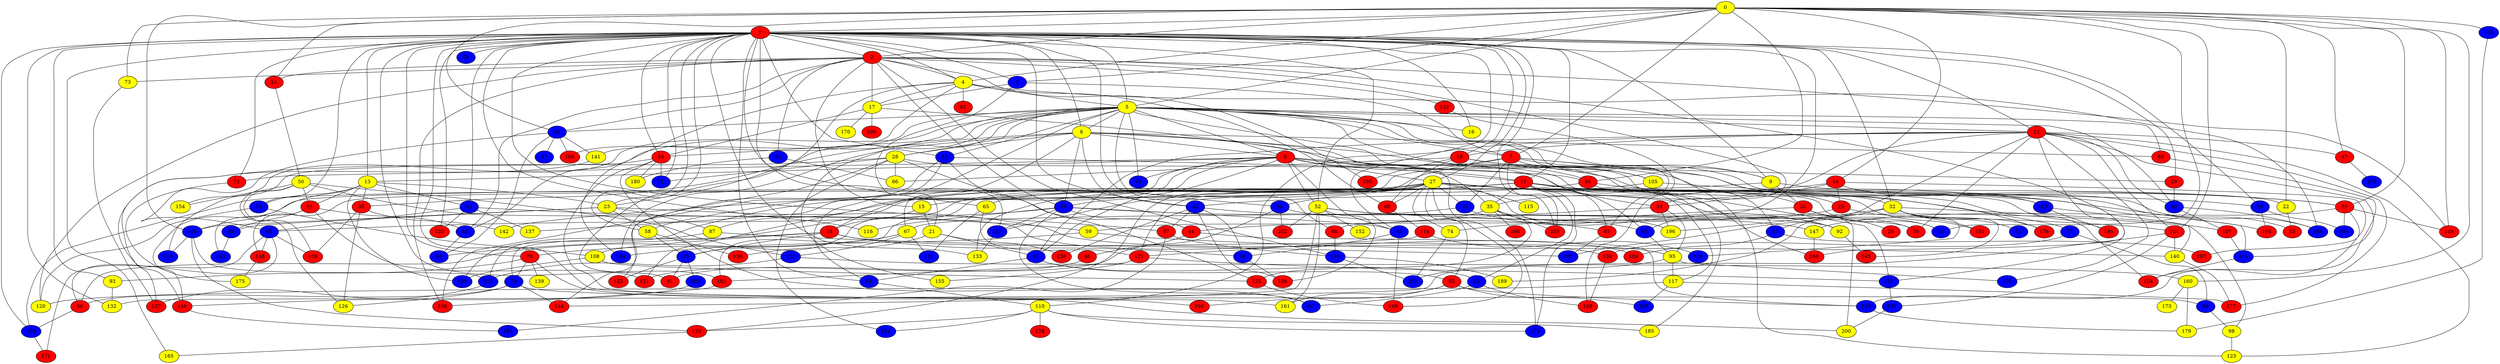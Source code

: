 graph {
0 [style = filled fillcolor = yellow];
1 [style = filled fillcolor = red];
2 [style = filled fillcolor = red];
3 [style = filled fillcolor = blue];
4 [style = filled fillcolor = yellow];
5 [style = filled fillcolor = yellow];
6 [style = filled fillcolor = yellow];
7 [style = filled fillcolor = red];
8 [style = filled fillcolor = red];
9 [style = filled fillcolor = yellow];
10 [style = filled fillcolor = blue];
11 [style = filled fillcolor = red];
12 [style = filled fillcolor = red];
13 [style = filled fillcolor = yellow];
14 [style = filled fillcolor = red];
15 [style = filled fillcolor = yellow];
16 [style = filled fillcolor = yellow];
17 [style = filled fillcolor = yellow];
18 [style = filled fillcolor = red];
19 [style = filled fillcolor = red];
20 [style = filled fillcolor = red];
21 [style = filled fillcolor = yellow];
22 [style = filled fillcolor = yellow];
23 [style = filled fillcolor = yellow];
24 [style = filled fillcolor = red];
25 [style = filled fillcolor = red];
26 [style = filled fillcolor = red];
27 [style = filled fillcolor = yellow];
28 [style = filled fillcolor = yellow];
29 [style = filled fillcolor = red];
30 [style = filled fillcolor = blue];
31 [style = filled fillcolor = blue];
32 [style = filled fillcolor = yellow];
33 [style = filled fillcolor = blue];
34 [style = filled fillcolor = red];
35 [style = filled fillcolor = yellow];
36 [style = filled fillcolor = blue];
37 [style = filled fillcolor = blue];
38 [style = filled fillcolor = blue];
39 [style = filled fillcolor = red];
40 [style = filled fillcolor = blue];
41 [style = filled fillcolor = blue];
42 [style = filled fillcolor = blue];
43 [style = filled fillcolor = blue];
44 [style = filled fillcolor = red];
45 [style = filled fillcolor = blue];
46 [style = filled fillcolor = red];
47 [style = filled fillcolor = red];
48 [style = filled fillcolor = blue];
49 [style = filled fillcolor = blue];
50 [style = filled fillcolor = yellow];
51 [style = filled fillcolor = blue];
52 [style = filled fillcolor = yellow];
53 [style = filled fillcolor = red];
54 [style = filled fillcolor = red];
55 [style = filled fillcolor = red];
56 [style = filled fillcolor = red];
57 [style = filled fillcolor = red];
58 [style = filled fillcolor = yellow];
59 [style = filled fillcolor = yellow];
60 [style = filled fillcolor = red];
61 [style = filled fillcolor = red];
62 [style = filled fillcolor = blue];
63 [style = filled fillcolor = blue];
64 [style = filled fillcolor = blue];
65 [style = filled fillcolor = yellow];
66 [style = filled fillcolor = yellow];
67 [style = filled fillcolor = yellow];
68 [style = filled fillcolor = blue];
69 [style = filled fillcolor = blue];
70 [style = filled fillcolor = red];
71 [style = filled fillcolor = blue];
72 [style = filled fillcolor = red];
73 [style = filled fillcolor = yellow];
74 [style = filled fillcolor = yellow];
75 [style = filled fillcolor = blue];
76 [style = filled fillcolor = red];
77 [style = filled fillcolor = blue];
78 [style = filled fillcolor = blue];
79 [style = filled fillcolor = blue];
80 [style = filled fillcolor = red];
81 [style = filled fillcolor = red];
82 [style = filled fillcolor = red];
83 [style = filled fillcolor = red];
84 [style = filled fillcolor = blue];
85 [style = filled fillcolor = blue];
86 [style = filled fillcolor = red];
87 [style = filled fillcolor = yellow];
88 [style = filled fillcolor = red];
89 [style = filled fillcolor = blue];
90 [style = filled fillcolor = blue];
91 [style = filled fillcolor = red];
92 [style = filled fillcolor = yellow];
93 [style = filled fillcolor = yellow];
94 [style = filled fillcolor = blue];
95 [style = filled fillcolor = yellow];
96 [style = filled fillcolor = blue];
97 [style = filled fillcolor = blue];
98 [style = filled fillcolor = yellow];
99 [style = filled fillcolor = blue];
100 [style = filled fillcolor = blue];
101 [style = filled fillcolor = red];
102 [style = filled fillcolor = blue];
103 [style = filled fillcolor = blue];
104 [style = filled fillcolor = red];
105 [style = filled fillcolor = yellow];
106 [style = filled fillcolor = red];
107 [style = filled fillcolor = red];
108 [style = filled fillcolor = yellow];
109 [style = filled fillcolor = red];
110 [style = filled fillcolor = yellow];
111 [style = filled fillcolor = blue];
112 [style = filled fillcolor = blue];
113 [style = filled fillcolor = blue];
114 [style = filled fillcolor = red];
115 [style = filled fillcolor = yellow];
116 [style = filled fillcolor = yellow];
117 [style = filled fillcolor = yellow];
118 [style = filled fillcolor = blue];
119 [style = filled fillcolor = blue];
120 [style = filled fillcolor = yellow];
121 [style = filled fillcolor = red];
122 [style = filled fillcolor = red];
123 [style = filled fillcolor = yellow];
124 [style = filled fillcolor = red];
125 [style = filled fillcolor = red];
126 [style = filled fillcolor = yellow];
127 [style = filled fillcolor = blue];
128 [style = filled fillcolor = red];
129 [style = filled fillcolor = red];
130 [style = filled fillcolor = blue];
131 [style = filled fillcolor = red];
132 [style = filled fillcolor = yellow];
133 [style = filled fillcolor = yellow];
134 [style = filled fillcolor = red];
135 [style = filled fillcolor = red];
136 [style = filled fillcolor = red];
137 [style = filled fillcolor = yellow];
138 [style = filled fillcolor = red];
139 [style = filled fillcolor = yellow];
140 [style = filled fillcolor = yellow];
141 [style = filled fillcolor = yellow];
142 [style = filled fillcolor = yellow];
143 [style = filled fillcolor = blue];
144 [style = filled fillcolor = red];
145 [style = filled fillcolor = red];
146 [style = filled fillcolor = red];
147 [style = filled fillcolor = yellow];
148 [style = filled fillcolor = red];
149 [style = filled fillcolor = red];
150 [style = filled fillcolor = blue];
151 [style = filled fillcolor = blue];
152 [style = filled fillcolor = yellow];
153 [style = filled fillcolor = red];
154 [style = filled fillcolor = yellow];
155 [style = filled fillcolor = yellow];
156 [style = filled fillcolor = red];
157 [style = filled fillcolor = red];
158 [style = filled fillcolor = blue];
159 [style = filled fillcolor = blue];
160 [style = filled fillcolor = yellow];
161 [style = filled fillcolor = yellow];
162 [style = filled fillcolor = blue];
163 [style = filled fillcolor = blue];
164 [style = filled fillcolor = red];
165 [style = filled fillcolor = yellow];
166 [style = filled fillcolor = red];
167 [style = filled fillcolor = blue];
168 [style = filled fillcolor = red];
169 [style = filled fillcolor = red];
170 [style = filled fillcolor = yellow];
171 [style = filled fillcolor = red];
172 [style = filled fillcolor = blue];
173 [style = filled fillcolor = yellow];
174 [style = filled fillcolor = blue];
175 [style = filled fillcolor = yellow];
176 [style = filled fillcolor = red];
177 [style = filled fillcolor = red];
178 [style = filled fillcolor = blue];
179 [style = filled fillcolor = yellow];
180 [style = filled fillcolor = yellow];
181 [style = filled fillcolor = blue];
182 [style = filled fillcolor = red];
183 [style = filled fillcolor = red];
184 [style = filled fillcolor = blue];
185 [style = filled fillcolor = yellow];
186 [style = filled fillcolor = red];
187 [style = filled fillcolor = blue];
188 [style = filled fillcolor = blue];
189 [style = filled fillcolor = yellow];
190 [style = filled fillcolor = red];
191 [style = filled fillcolor = blue];
192 [style = filled fillcolor = red];
193 [style = filled fillcolor = blue];
194 [style = filled fillcolor = red];
195 [style = filled fillcolor = blue];
196 [style = filled fillcolor = yellow];
197 [style = filled fillcolor = red];
198 [style = filled fillcolor = red];
199 [style = filled fillcolor = red];
200 [style = filled fillcolor = yellow];
201 [style = filled fillcolor = blue];
202 [style = filled fillcolor = red];
203 [style = filled fillcolor = red];
0 -- 4;
0 -- 3;
0 -- 2;
0 -- 1;
0 -- 5;
0 -- 7;
0 -- 14;
0 -- 22;
0 -- 24;
0 -- 38;
0 -- 47;
0 -- 49;
0 -- 54;
0 -- 73;
0 -- 81;
0 -- 100;
0 -- 101;
0 -- 149;
0 -- 160;
0 -- 163;
1 -- 2;
1 -- 3;
1 -- 4;
1 -- 5;
1 -- 6;
1 -- 9;
1 -- 10;
1 -- 11;
1 -- 12;
1 -- 13;
1 -- 16;
1 -- 19;
1 -- 23;
1 -- 27;
1 -- 29;
1 -- 30;
1 -- 32;
1 -- 33;
1 -- 36;
1 -- 42;
1 -- 43;
1 -- 48;
1 -- 52;
1 -- 56;
1 -- 57;
1 -- 58;
1 -- 63;
1 -- 64;
1 -- 65;
1 -- 70;
1 -- 71;
1 -- 72;
1 -- 78;
1 -- 93;
1 -- 116;
1 -- 127;
1 -- 129;
1 -- 132;
1 -- 133;
1 -- 159;
1 -- 165;
1 -- 182;
1 -- 192;
1 -- 203;
2 -- 4;
2 -- 15;
2 -- 17;
2 -- 24;
2 -- 34;
2 -- 38;
2 -- 40;
2 -- 62;
2 -- 73;
2 -- 85;
2 -- 120;
2 -- 122;
2 -- 135;
2 -- 149;
2 -- 150;
2 -- 187;
2 -- 198;
3 -- 7;
3 -- 17;
3 -- 21;
4 -- 5;
4 -- 17;
4 -- 60;
4 -- 82;
4 -- 91;
4 -- 106;
4 -- 184;
4 -- 188;
5 -- 6;
5 -- 7;
5 -- 8;
5 -- 9;
5 -- 10;
5 -- 12;
5 -- 16;
5 -- 23;
5 -- 28;
5 -- 37;
5 -- 38;
5 -- 56;
5 -- 64;
5 -- 80;
5 -- 83;
5 -- 85;
5 -- 88;
5 -- 96;
5 -- 99;
5 -- 105;
5 -- 123;
5 -- 141;
5 -- 154;
5 -- 155;
6 -- 8;
6 -- 11;
6 -- 18;
6 -- 20;
6 -- 28;
6 -- 39;
6 -- 40;
6 -- 42;
6 -- 80;
6 -- 184;
6 -- 185;
7 -- 9;
7 -- 25;
7 -- 31;
7 -- 105;
7 -- 130;
7 -- 142;
7 -- 188;
7 -- 203;
8 -- 11;
8 -- 13;
8 -- 27;
8 -- 35;
8 -- 41;
8 -- 48;
8 -- 52;
8 -- 54;
8 -- 63;
8 -- 67;
8 -- 72;
8 -- 99;
8 -- 117;
8 -- 131;
8 -- 187;
8 -- 198;
9 -- 20;
9 -- 81;
9 -- 156;
10 -- 54;
10 -- 58;
10 -- 125;
10 -- 144;
11 -- 15;
11 -- 22;
11 -- 30;
11 -- 32;
11 -- 35;
11 -- 40;
11 -- 45;
11 -- 79;
11 -- 83;
11 -- 133;
11 -- 153;
11 -- 172;
11 -- 182;
11 -- 200;
12 -- 19;
12 -- 35;
12 -- 41;
12 -- 47;
12 -- 76;
12 -- 96;
12 -- 101;
12 -- 110;
12 -- 111;
12 -- 123;
12 -- 167;
12 -- 177;
12 -- 178;
12 -- 186;
13 -- 23;
13 -- 33;
13 -- 39;
13 -- 43;
13 -- 61;
13 -- 100;
13 -- 130;
14 -- 25;
14 -- 34;
14 -- 42;
14 -- 113;
14 -- 197;
15 -- 18;
15 -- 21;
17 -- 56;
17 -- 170;
17 -- 172;
17 -- 190;
18 -- 69;
18 -- 75;
18 -- 94;
18 -- 108;
18 -- 134;
19 -- 29;
19 -- 60;
19 -- 66;
19 -- 135;
19 -- 176;
20 -- 26;
20 -- 49;
20 -- 74;
20 -- 76;
21 -- 41;
21 -- 136;
21 -- 138;
22 -- 53;
23 -- 58;
23 -- 84;
23 -- 87;
23 -- 95;
23 -- 100;
24 -- 50;
25 -- 44;
25 -- 119;
27 -- 31;
27 -- 36;
27 -- 49;
27 -- 53;
27 -- 55;
27 -- 60;
27 -- 65;
27 -- 74;
27 -- 75;
27 -- 77;
27 -- 87;
27 -- 92;
27 -- 113;
27 -- 115;
27 -- 124;
27 -- 137;
27 -- 146;
27 -- 148;
27 -- 159;
27 -- 164;
27 -- 194;
27 -- 196;
27 -- 199;
28 -- 34;
28 -- 44;
28 -- 66;
28 -- 71;
28 -- 151;
28 -- 157;
28 -- 183;
29 -- 96;
30 -- 158;
30 -- 194;
31 -- 67;
31 -- 92;
32 -- 37;
32 -- 51;
32 -- 98;
32 -- 145;
32 -- 153;
32 -- 176;
32 -- 189;
32 -- 196;
33 -- 108;
33 -- 120;
34 -- 88;
34 -- 95;
34 -- 196;
35 -- 59;
35 -- 63;
35 -- 125;
35 -- 169;
35 -- 203;
36 -- 83;
36 -- 91;
36 -- 202;
37 -- 104;
37 -- 197;
38 -- 68;
38 -- 94;
38 -- 97;
38 -- 106;
38 -- 141;
39 -- 109;
39 -- 126;
39 -- 142;
40 -- 44;
40 -- 48;
40 -- 68;
40 -- 90;
40 -- 116;
40 -- 127;
40 -- 147;
41 -- 45;
41 -- 55;
41 -- 64;
42 -- 57;
42 -- 69;
42 -- 92;
42 -- 138;
42 -- 166;
43 -- 59;
43 -- 68;
43 -- 129;
43 -- 137;
44 -- 46;
44 -- 143;
45 -- 90;
45 -- 168;
46 -- 131;
47 -- 174;
48 -- 69;
48 -- 199;
50 -- 61;
50 -- 102;
50 -- 104;
50 -- 109;
50 -- 126;
50 -- 154;
52 -- 76;
52 -- 101;
52 -- 107;
52 -- 144;
52 -- 152;
52 -- 161;
52 -- 166;
52 -- 202;
54 -- 81;
54 -- 127;
54 -- 186;
55 -- 143;
55 -- 161;
55 -- 192;
55 -- 195;
56 -- 71;
56 -- 90;
56 -- 118;
56 -- 161;
56 -- 180;
57 -- 150;
57 -- 162;
58 -- 75;
58 -- 136;
59 -- 140;
59 -- 184;
60 -- 114;
61 -- 84;
61 -- 85;
61 -- 131;
61 -- 193;
62 -- 66;
62 -- 180;
63 -- 95;
64 -- 110;
65 -- 121;
65 -- 181;
67 -- 70;
67 -- 86;
67 -- 102;
67 -- 181;
68 -- 86;
68 -- 109;
68 -- 148;
68 -- 171;
69 -- 166;
70 -- 79;
70 -- 93;
70 -- 139;
70 -- 200;
72 -- 175;
73 -- 157;
74 -- 201;
75 -- 91;
75 -- 103;
75 -- 183;
77 -- 89;
77 -- 134;
79 -- 86;
79 -- 89;
79 -- 126;
79 -- 144;
80 -- 143;
81 -- 147;
81 -- 149;
81 -- 158;
81 -- 164;
83 -- 167;
84 -- 193;
85 -- 94;
86 -- 159;
87 -- 112;
87 -- 167;
88 -- 150;
89 -- 98;
92 -- 145;
93 -- 132;
95 -- 117;
95 -- 178;
95 -- 201;
96 -- 107;
96 -- 188;
98 -- 123;
100 -- 112;
100 -- 118;
100 -- 124;
101 -- 132;
101 -- 140;
101 -- 191;
102 -- 112;
102 -- 160;
103 -- 156;
105 -- 111;
105 -- 121;
107 -- 111;
108 -- 125;
108 -- 130;
110 -- 124;
110 -- 128;
110 -- 151;
110 -- 172;
110 -- 185;
111 -- 164;
112 -- 157;
113 -- 140;
113 -- 146;
114 -- 119;
114 -- 121;
117 -- 120;
117 -- 177;
117 -- 195;
121 -- 155;
121 -- 182;
121 -- 187;
122 -- 168;
124 -- 165;
125 -- 199;
127 -- 133;
134 -- 168;
140 -- 177;
141 -- 156;
143 -- 179;
147 -- 186;
148 -- 175;
150 -- 189;
150 -- 201;
156 -- 162;
159 -- 171;
160 -- 173;
160 -- 179;
163 -- 179;
182 -- 198;
187 -- 191;
191 -- 200;
}
